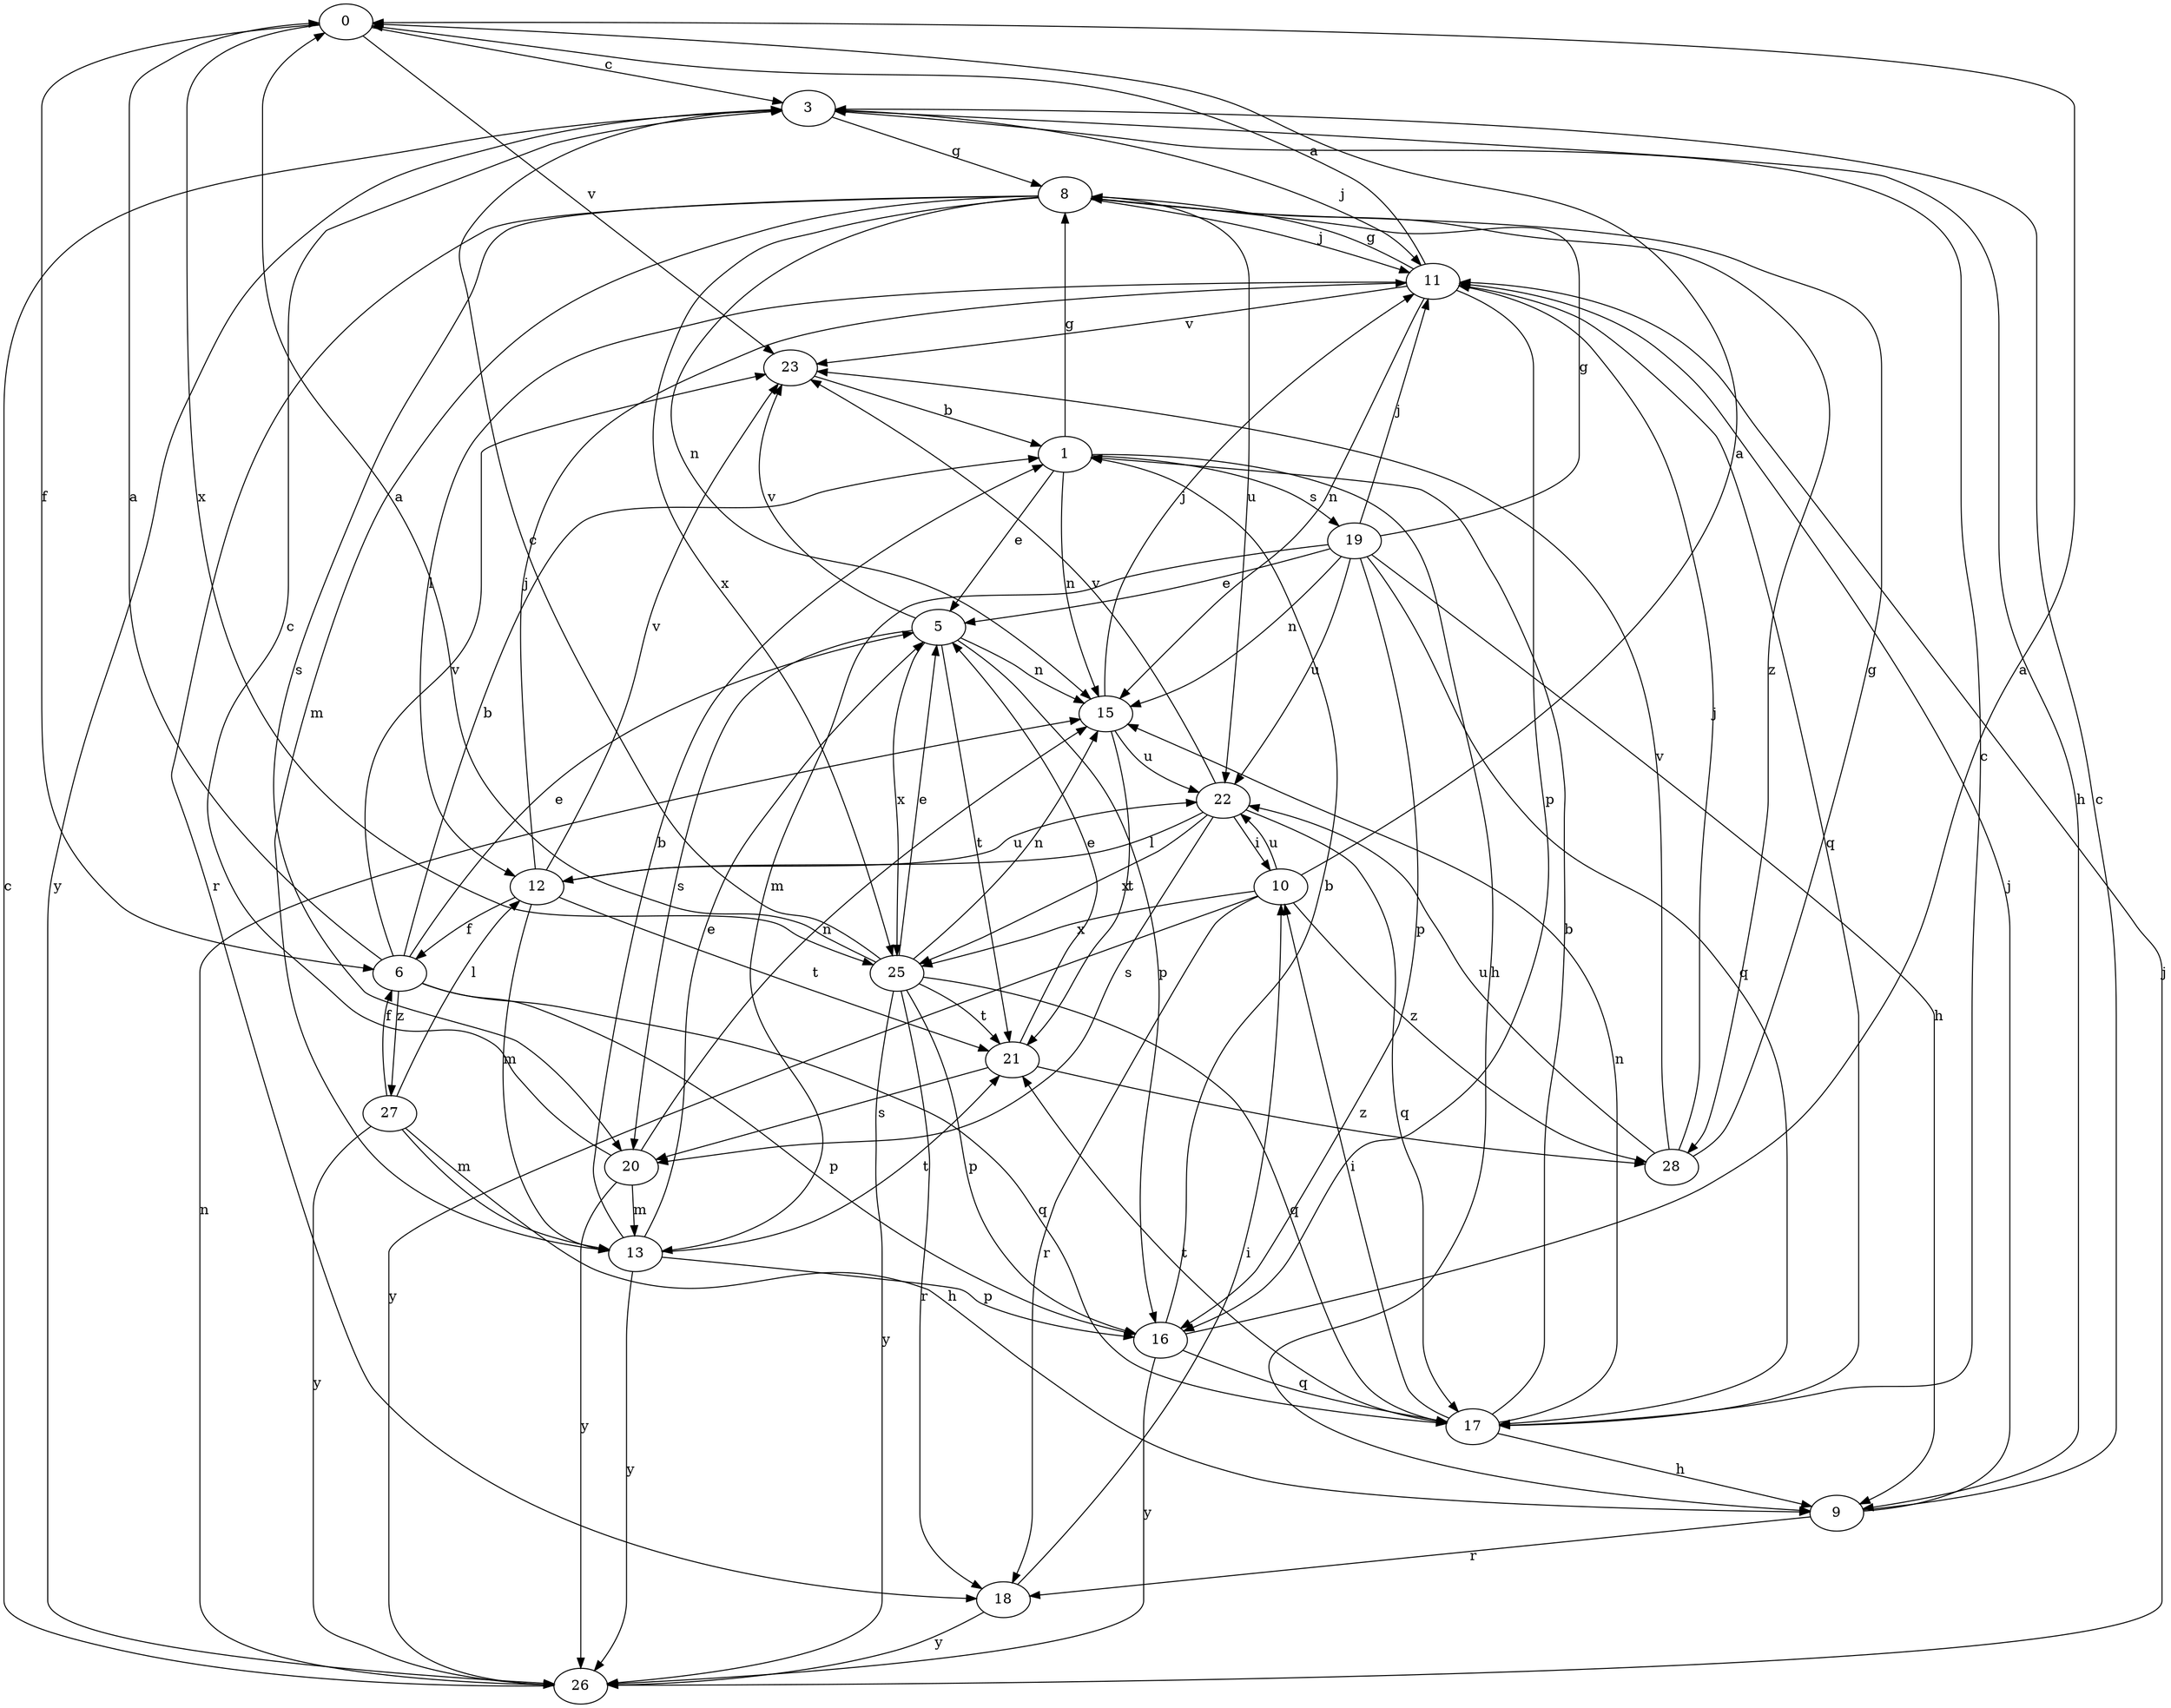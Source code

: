 strict digraph  {
0;
1;
3;
5;
6;
8;
9;
10;
11;
12;
13;
15;
16;
17;
18;
19;
20;
21;
22;
23;
25;
26;
27;
28;
0 -> 3  [label=c];
0 -> 6  [label=f];
0 -> 23  [label=v];
0 -> 25  [label=x];
1 -> 5  [label=e];
1 -> 8  [label=g];
1 -> 9  [label=h];
1 -> 15  [label=n];
1 -> 19  [label=s];
3 -> 8  [label=g];
3 -> 9  [label=h];
3 -> 11  [label=j];
3 -> 26  [label=y];
5 -> 15  [label=n];
5 -> 16  [label=p];
5 -> 20  [label=s];
5 -> 21  [label=t];
5 -> 23  [label=v];
5 -> 25  [label=x];
6 -> 0  [label=a];
6 -> 1  [label=b];
6 -> 5  [label=e];
6 -> 16  [label=p];
6 -> 17  [label=q];
6 -> 23  [label=v];
6 -> 27  [label=z];
8 -> 11  [label=j];
8 -> 13  [label=m];
8 -> 15  [label=n];
8 -> 18  [label=r];
8 -> 20  [label=s];
8 -> 22  [label=u];
8 -> 25  [label=x];
8 -> 28  [label=z];
9 -> 3  [label=c];
9 -> 11  [label=j];
9 -> 18  [label=r];
10 -> 0  [label=a];
10 -> 18  [label=r];
10 -> 22  [label=u];
10 -> 25  [label=x];
10 -> 26  [label=y];
10 -> 28  [label=z];
11 -> 0  [label=a];
11 -> 8  [label=g];
11 -> 12  [label=l];
11 -> 15  [label=n];
11 -> 16  [label=p];
11 -> 17  [label=q];
11 -> 23  [label=v];
12 -> 6  [label=f];
12 -> 11  [label=j];
12 -> 13  [label=m];
12 -> 21  [label=t];
12 -> 22  [label=u];
12 -> 23  [label=v];
13 -> 1  [label=b];
13 -> 5  [label=e];
13 -> 16  [label=p];
13 -> 21  [label=t];
13 -> 26  [label=y];
15 -> 11  [label=j];
15 -> 21  [label=t];
15 -> 22  [label=u];
16 -> 0  [label=a];
16 -> 1  [label=b];
16 -> 17  [label=q];
16 -> 26  [label=y];
17 -> 1  [label=b];
17 -> 3  [label=c];
17 -> 9  [label=h];
17 -> 10  [label=i];
17 -> 15  [label=n];
17 -> 21  [label=t];
18 -> 10  [label=i];
18 -> 26  [label=y];
19 -> 5  [label=e];
19 -> 8  [label=g];
19 -> 9  [label=h];
19 -> 11  [label=j];
19 -> 13  [label=m];
19 -> 15  [label=n];
19 -> 16  [label=p];
19 -> 17  [label=q];
19 -> 22  [label=u];
20 -> 3  [label=c];
20 -> 13  [label=m];
20 -> 15  [label=n];
20 -> 26  [label=y];
21 -> 5  [label=e];
21 -> 20  [label=s];
21 -> 28  [label=z];
22 -> 10  [label=i];
22 -> 12  [label=l];
22 -> 17  [label=q];
22 -> 20  [label=s];
22 -> 23  [label=v];
22 -> 25  [label=x];
23 -> 1  [label=b];
25 -> 0  [label=a];
25 -> 3  [label=c];
25 -> 5  [label=e];
25 -> 15  [label=n];
25 -> 16  [label=p];
25 -> 17  [label=q];
25 -> 18  [label=r];
25 -> 21  [label=t];
25 -> 26  [label=y];
26 -> 3  [label=c];
26 -> 11  [label=j];
26 -> 15  [label=n];
27 -> 6  [label=f];
27 -> 9  [label=h];
27 -> 12  [label=l];
27 -> 13  [label=m];
27 -> 26  [label=y];
28 -> 8  [label=g];
28 -> 11  [label=j];
28 -> 22  [label=u];
28 -> 23  [label=v];
}
